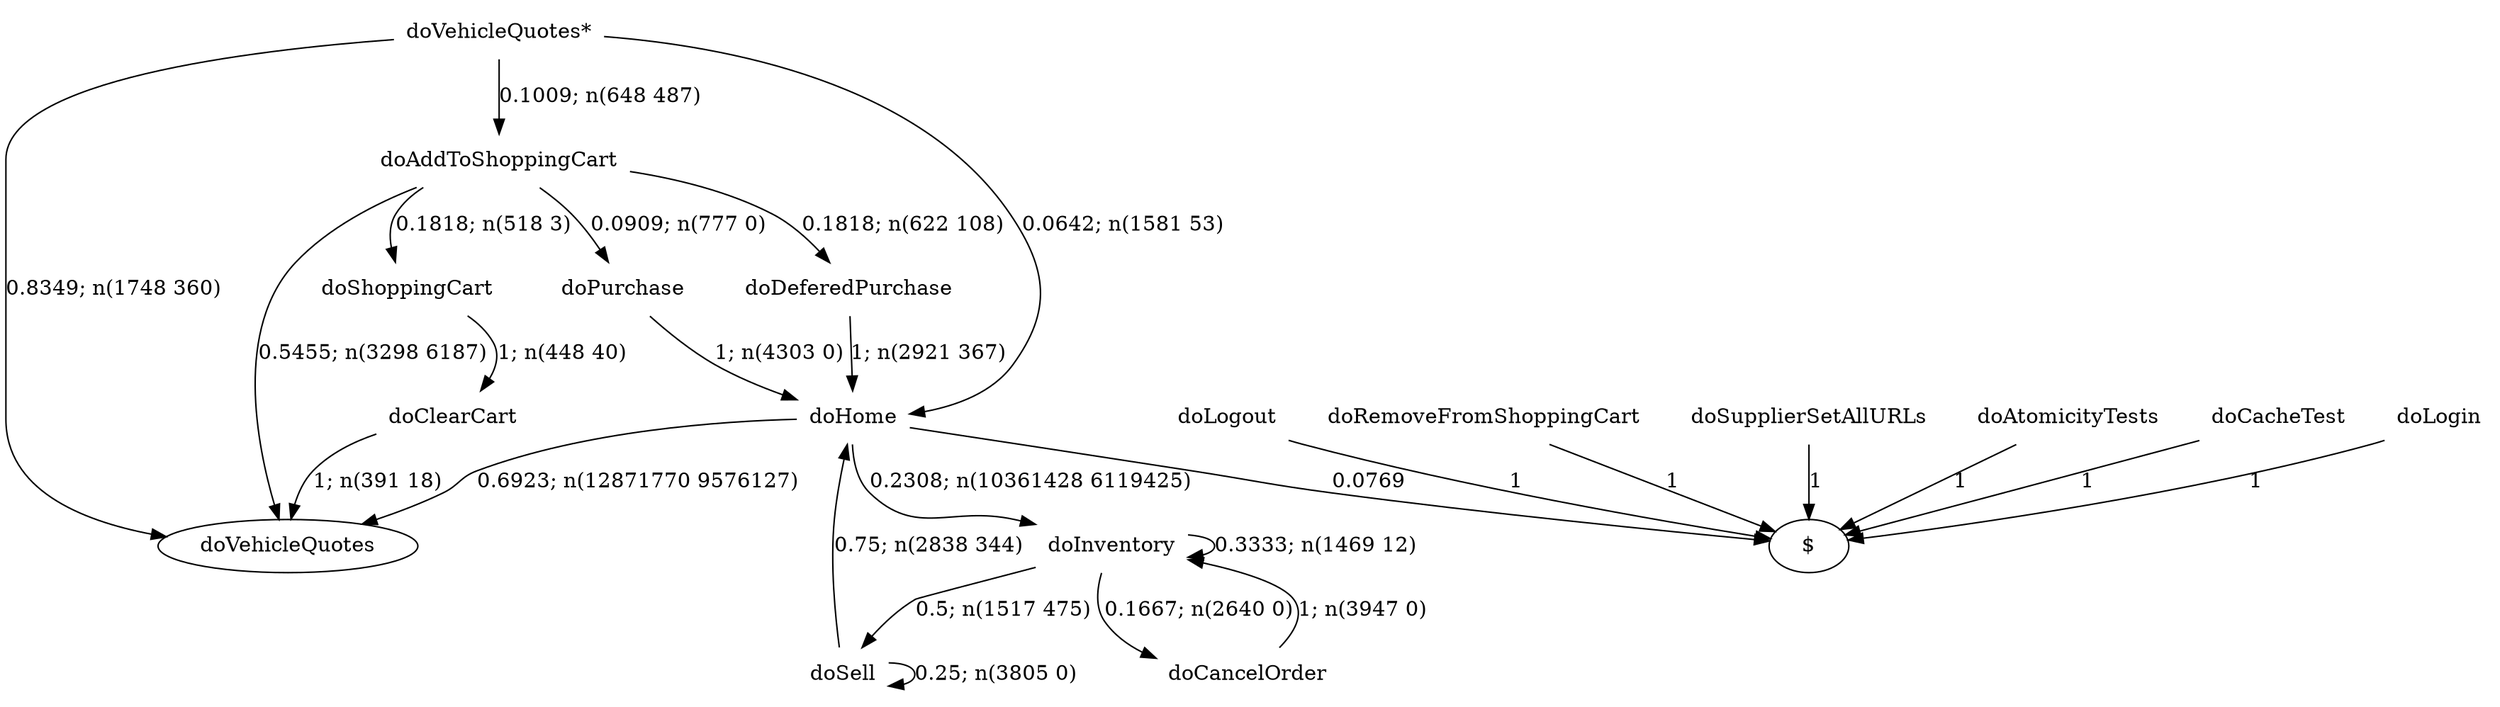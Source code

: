 digraph G {"doVehicleQuotes*" [label="doVehicleQuotes*",shape=none];"doSupplierSetAllURLs" [label="doSupplierSetAllURLs",shape=none];"doAtomicityTests" [label="doAtomicityTests",shape=none];"doCacheTest" [label="doCacheTest",shape=none];"doLogin" [label="doLogin",shape=none];"doAddToShoppingCart" [label="doAddToShoppingCart",shape=none];"doDeferedPurchase" [label="doDeferedPurchase",shape=none];"doHome" [label="doHome",shape=none];"doShoppingCart" [label="doShoppingCart",shape=none];"doClearCart" [label="doClearCart",shape=none];"doPurchase" [label="doPurchase",shape=none];"doInventory" [label="doInventory",shape=none];"doSell" [label="doSell",shape=none];"doLogout" [label="doLogout",shape=none];"doCancelOrder" [label="doCancelOrder",shape=none];"doRemoveFromShoppingCart" [label="doRemoveFromShoppingCart",shape=none];"doVehicleQuotes*"->"doVehicleQuotes" [style=solid,label="0.8349; n(1748 360)"];"doVehicleQuotes*"->"doAddToShoppingCart" [style=solid,label="0.1009; n(648 487)"];"doVehicleQuotes*"->"doHome" [style=solid,label="0.0642; n(1581 53)"];"doSupplierSetAllURLs"->"$" [style=solid,label="1"];"doAtomicityTests"->"$" [style=solid,label="1"];"doCacheTest"->"$" [style=solid,label="1"];"doLogin"->"$" [style=solid,label="1"];"doAddToShoppingCart"->"doVehicleQuotes" [style=solid,label="0.5455; n(3298 6187)"];"doAddToShoppingCart"->"doDeferedPurchase" [style=solid,label="0.1818; n(622 108)"];"doAddToShoppingCart"->"doShoppingCart" [style=solid,label="0.1818; n(518 3)"];"doAddToShoppingCart"->"doPurchase" [style=solid,label="0.0909; n(777 0)"];"doDeferedPurchase"->"doHome" [style=solid,label="1; n(2921 367)"];"doHome"->"doVehicleQuotes" [style=solid,label="0.6923; n(12871770 9576127)"];"doHome"->"doInventory" [style=solid,label="0.2308; n(10361428 6119425)"];"doHome"->"$" [style=solid,label="0.0769"];"doShoppingCart"->"doClearCart" [style=solid,label="1; n(448 40)"];"doClearCart"->"doVehicleQuotes" [style=solid,label="1; n(391 18)"];"doPurchase"->"doHome" [style=solid,label="1; n(4303 0)"];"doInventory"->"doInventory" [style=solid,label="0.3333; n(1469 12)"];"doInventory"->"doSell" [style=solid,label="0.5; n(1517 475)"];"doInventory"->"doCancelOrder" [style=solid,label="0.1667; n(2640 0)"];"doSell"->"doHome" [style=solid,label="0.75; n(2838 344)"];"doSell"->"doSell" [style=solid,label="0.25; n(3805 0)"];"doLogout"->"$" [style=solid,label="1"];"doCancelOrder"->"doInventory" [style=solid,label="1; n(3947 0)"];"doRemoveFromShoppingCart"->"$" [style=solid,label="1"];}